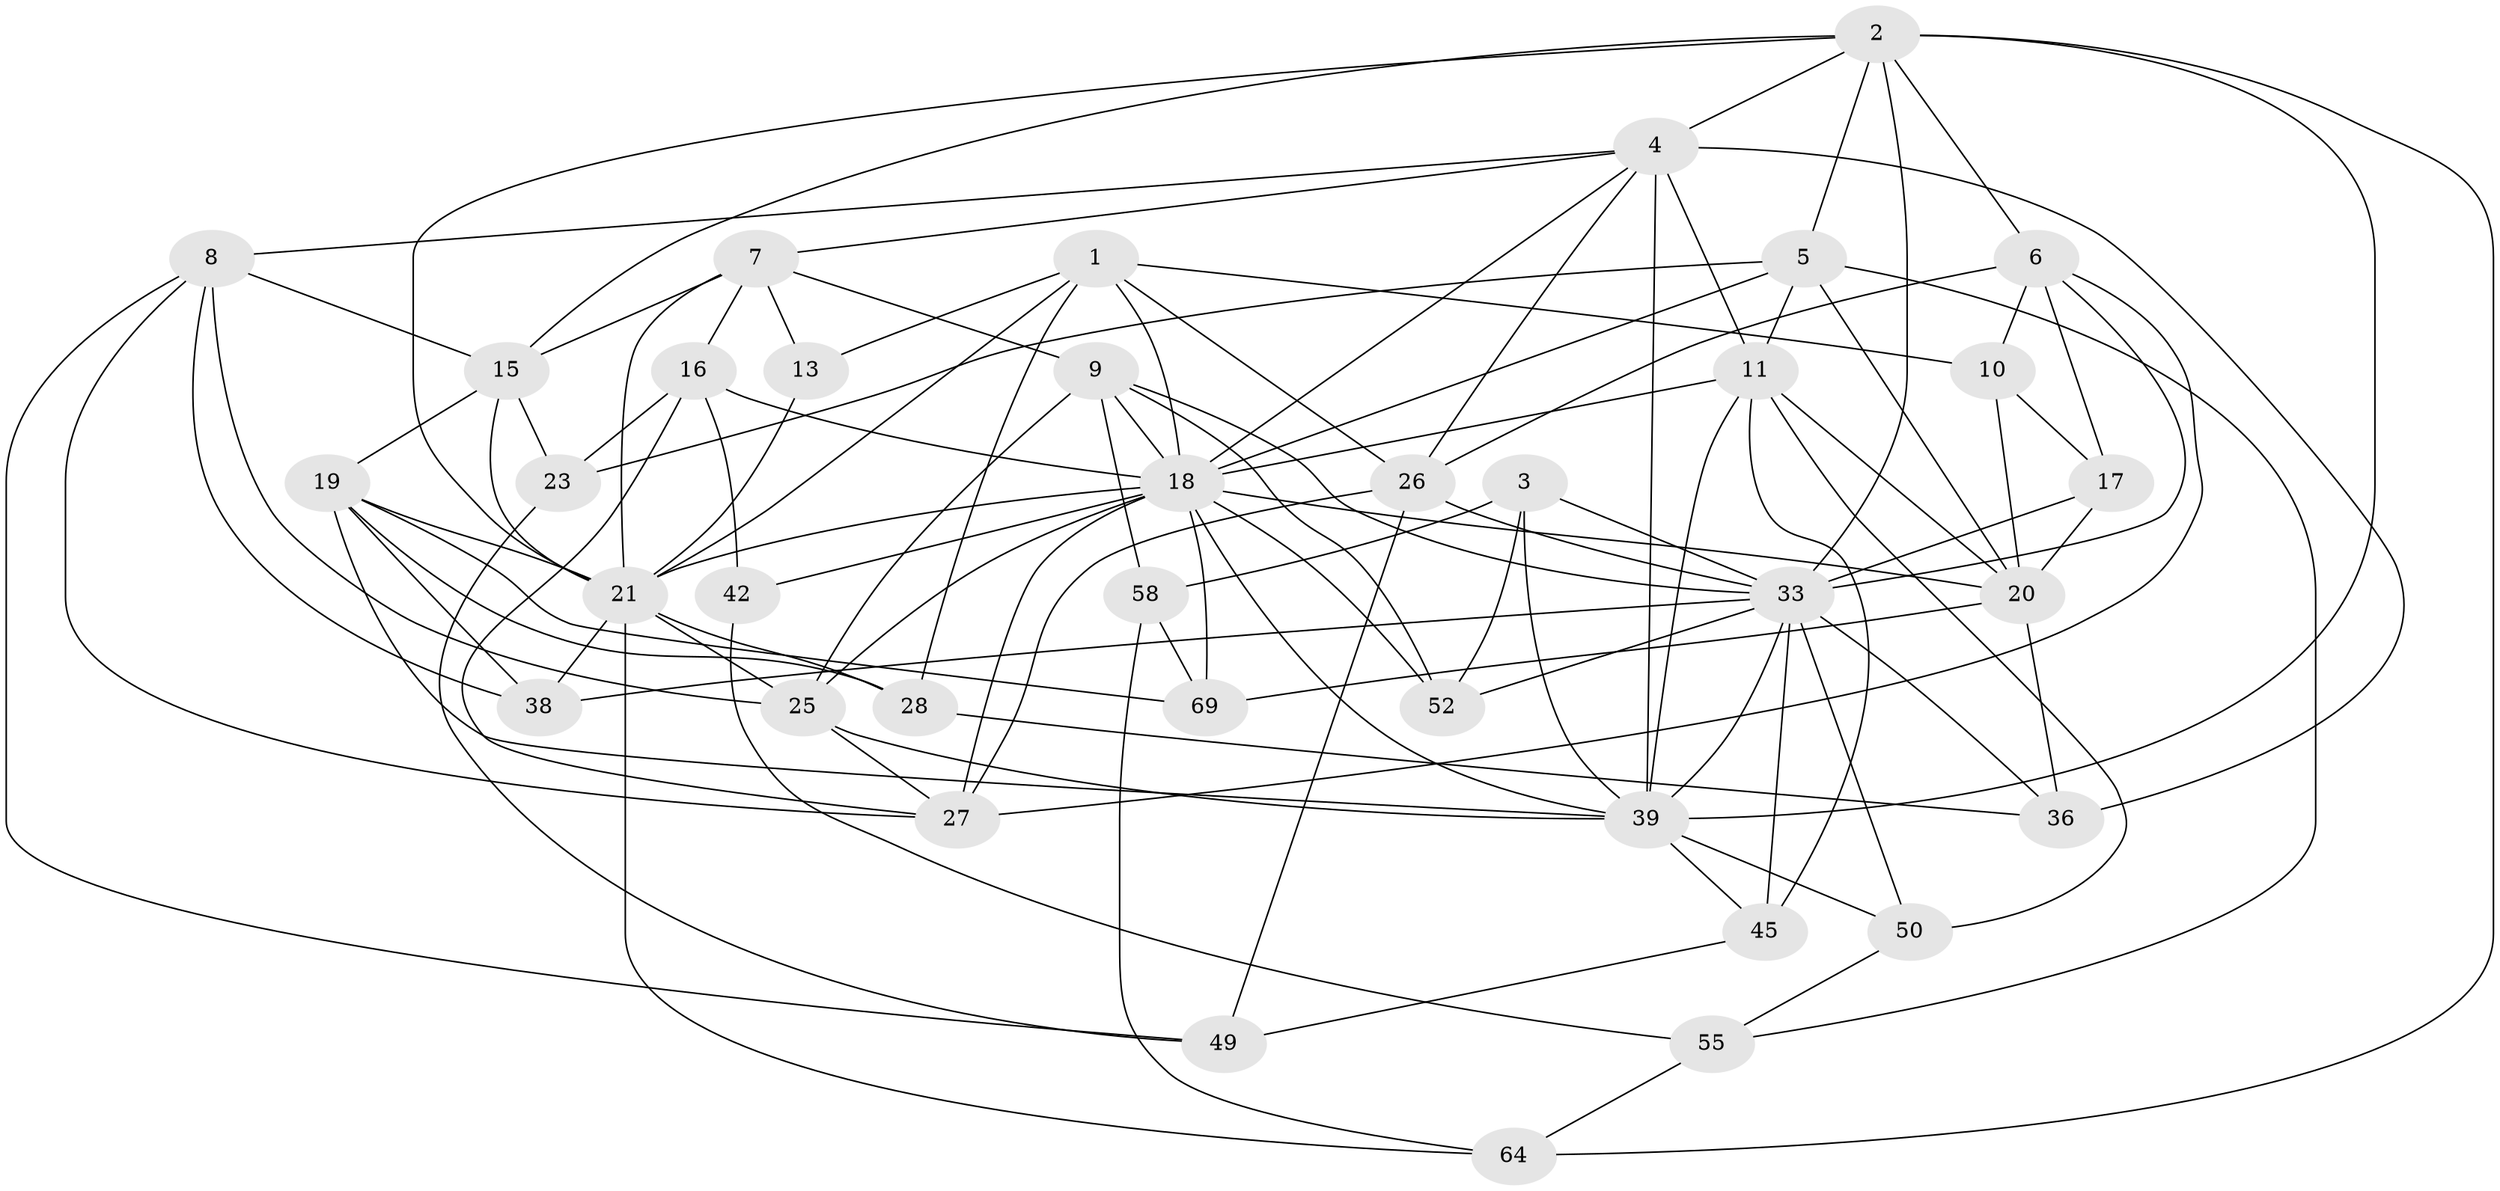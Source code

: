 // original degree distribution, {4: 1.0}
// Generated by graph-tools (version 1.1) at 2025/20/03/04/25 18:20:47]
// undirected, 37 vertices, 107 edges
graph export_dot {
graph [start="1"]
  node [color=gray90,style=filled];
  1 [super="+12"];
  2 [super="+35"];
  3;
  4 [super="+44+54"];
  5 [super="+66"];
  6 [super="+61"];
  7 [super="+14"];
  8 [super="+56"];
  9 [super="+71"];
  10;
  11 [super="+37+24"];
  13;
  15 [super="+22"];
  16 [super="+62"];
  17;
  18 [super="+70+29+74"];
  19 [super="+68"];
  20 [super="+30"];
  21 [super="+46+60+34"];
  23;
  25 [super="+31"];
  26 [super="+65"];
  27 [super="+32"];
  28;
  33 [super="+41"];
  36;
  38;
  39 [super="+40+48"];
  42;
  45;
  49;
  50;
  52;
  55;
  58;
  64;
  69;
  1 -- 13;
  1 -- 26;
  1 -- 10;
  1 -- 28;
  1 -- 21;
  1 -- 18;
  2 -- 4;
  2 -- 6;
  2 -- 15;
  2 -- 64;
  2 -- 33;
  2 -- 5;
  2 -- 21;
  2 -- 39;
  3 -- 58;
  3 -- 52;
  3 -- 33;
  3 -- 39;
  4 -- 11 [weight=3];
  4 -- 36;
  4 -- 8;
  4 -- 26;
  4 -- 18;
  4 -- 39;
  4 -- 7;
  5 -- 55;
  5 -- 20;
  5 -- 18;
  5 -- 11;
  5 -- 23;
  6 -- 17;
  6 -- 26;
  6 -- 33;
  6 -- 10;
  6 -- 27;
  7 -- 9;
  7 -- 16;
  7 -- 15;
  7 -- 13;
  7 -- 21;
  8 -- 38;
  8 -- 25;
  8 -- 49;
  8 -- 15;
  8 -- 27;
  9 -- 58;
  9 -- 52;
  9 -- 33;
  9 -- 25;
  9 -- 18;
  10 -- 17;
  10 -- 20;
  11 -- 50;
  11 -- 39;
  11 -- 18;
  11 -- 45;
  11 -- 20 [weight=2];
  13 -- 21 [weight=2];
  15 -- 23;
  15 -- 21;
  15 -- 19;
  16 -- 23;
  16 -- 27;
  16 -- 42 [weight=2];
  16 -- 18;
  17 -- 33;
  17 -- 20;
  18 -- 52;
  18 -- 42;
  18 -- 39;
  18 -- 20;
  18 -- 21;
  18 -- 69;
  18 -- 25;
  18 -- 27;
  19 -- 69;
  19 -- 28;
  19 -- 38;
  19 -- 39;
  19 -- 21;
  20 -- 69;
  20 -- 36;
  21 -- 25;
  21 -- 64;
  21 -- 38;
  21 -- 28;
  23 -- 49;
  25 -- 39;
  25 -- 27;
  26 -- 49;
  26 -- 33;
  26 -- 27;
  28 -- 36;
  33 -- 45;
  33 -- 36;
  33 -- 38;
  33 -- 50;
  33 -- 52;
  33 -- 39;
  39 -- 50;
  39 -- 45;
  42 -- 55;
  45 -- 49;
  50 -- 55;
  55 -- 64;
  58 -- 64;
  58 -- 69;
}
